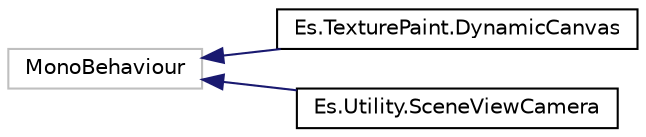 digraph "Graphical Class Hierarchy"
{
  edge [fontname="Helvetica",fontsize="10",labelfontname="Helvetica",labelfontsize="10"];
  node [fontname="Helvetica",fontsize="10",shape=record];
  rankdir="LR";
  Node2 [label="MonoBehaviour",height=0.2,width=0.4,color="grey75", fillcolor="white", style="filled"];
  Node2 -> Node0 [dir="back",color="midnightblue",fontsize="10",style="solid",fontname="Helvetica"];
  Node0 [label="Es.TexturePaint.DynamicCanvas",height=0.2,width=0.4,color="black", fillcolor="white", style="filled",URL="$class_es_1_1_texture_paint_1_1_dynamic_canvas.html",tooltip="Texture paint to canvas. To set the per-material. "];
  Node2 -> Node4 [dir="back",color="midnightblue",fontsize="10",style="solid",fontname="Helvetica"];
  Node4 [label="Es.Utility.SceneViewCamera",height=0.2,width=0.4,color="black", fillcolor="white", style="filled",URL="$class_es_1_1_utility_1_1_scene_view_camera.html",tooltip="In the Game view realize the movement of the camera like the Scene view by mouse operation. "];
}
